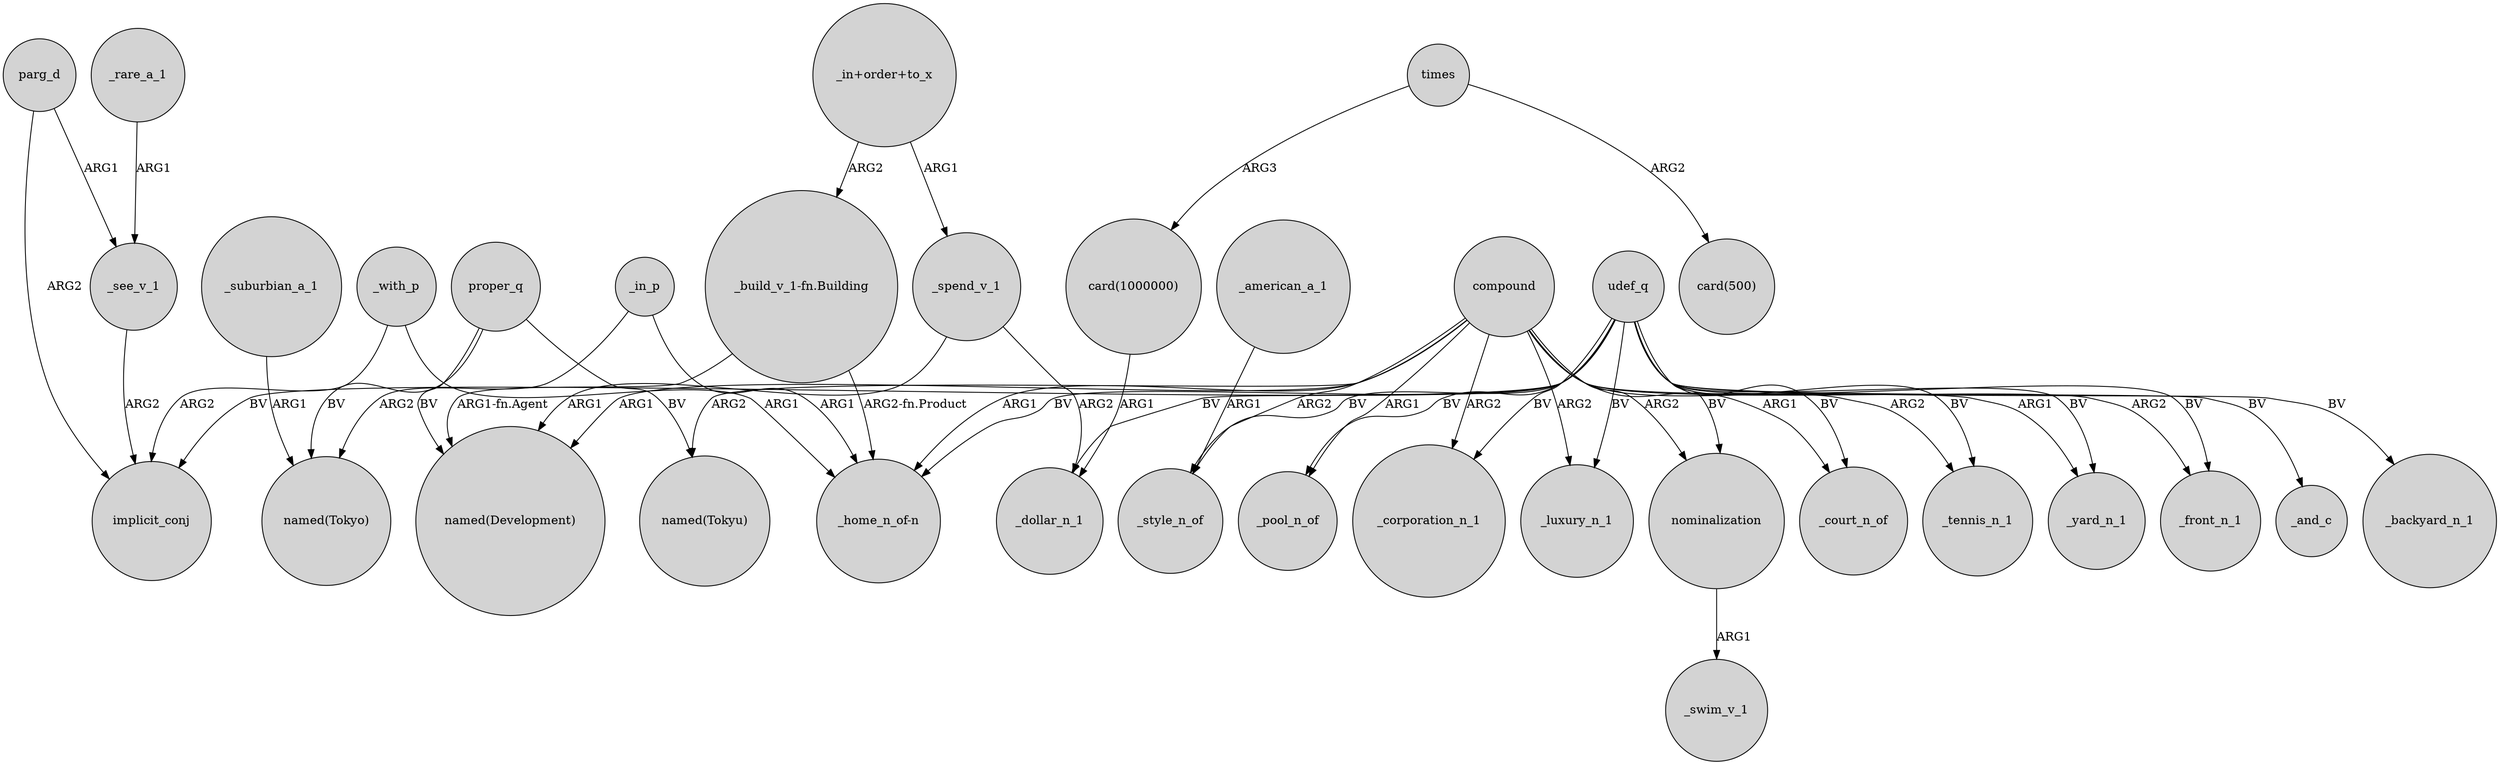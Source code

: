 digraph {
	node [shape=circle style=filled]
	compound -> _style_n_of [label=ARG2]
	udef_q -> _luxury_n_1 [label=BV]
	parg_d -> implicit_conj [label=ARG2]
	"card(1000000)" -> _dollar_n_1 [label=ARG1]
	_in_p -> "_home_n_of-n" [label=ARG1]
	proper_q -> "named(Development)" [label=BV]
	udef_q -> _tennis_n_1 [label=BV]
	udef_q -> _court_n_of [label=BV]
	compound -> _corporation_n_1 [label=ARG2]
	_with_p -> "_home_n_of-n" [label=ARG1]
	udef_q -> "_home_n_of-n" [label=BV]
	"_in+order+to_x" -> "_build_v_1-fn.Building" [label=ARG2]
	parg_d -> _see_v_1 [label=ARG1]
	compound -> nominalization [label=ARG2]
	udef_q -> _style_n_of [label=BV]
	_rare_a_1 -> _see_v_1 [label=ARG1]
	_american_a_1 -> _style_n_of [label=ARG1]
	proper_q -> "named(Tokyo)" [label=BV]
	udef_q -> implicit_conj [label=BV]
	"_build_v_1-fn.Building" -> "_home_n_of-n" [label="ARG2-fn.Product"]
	"_build_v_1-fn.Building" -> "named(Development)" [label="ARG1-fn.Agent"]
	_spend_v_1 -> _dollar_n_1 [label=ARG2]
	compound -> "named(Tokyu)" [label=ARG2]
	compound -> _pool_n_of [label=ARG1]
	compound -> _yard_n_1 [label=ARG1]
	udef_q -> _corporation_n_1 [label=BV]
	"_in+order+to_x" -> _spend_v_1 [label=ARG1]
	times -> "card(1000000)" [label=ARG3]
	times -> "card(500)" [label=ARG2]
	udef_q -> nominalization [label=BV]
	_suburbian_a_1 -> "named(Tokyo)" [label=ARG1]
	compound -> _front_n_1 [label=ARG2]
	nominalization -> _swim_v_1 [label=ARG1]
	compound -> _tennis_n_1 [label=ARG2]
	udef_q -> _front_n_1 [label=BV]
	_with_p -> implicit_conj [label=ARG2]
	udef_q -> _pool_n_of [label=BV]
	proper_q -> "named(Tokyu)" [label=BV]
	compound -> _luxury_n_1 [label=ARG2]
	udef_q -> _backyard_n_1 [label=BV]
	udef_q -> _yard_n_1 [label=BV]
	compound -> "_home_n_of-n" [label=ARG1]
	compound -> "named(Development)" [label=ARG1]
	_in_p -> "named(Tokyo)" [label=ARG2]
	udef_q -> _and_c [label=BV]
	_spend_v_1 -> "named(Development)" [label=ARG1]
	compound -> _court_n_of [label=ARG1]
	udef_q -> _dollar_n_1 [label=BV]
	_see_v_1 -> implicit_conj [label=ARG2]
}
